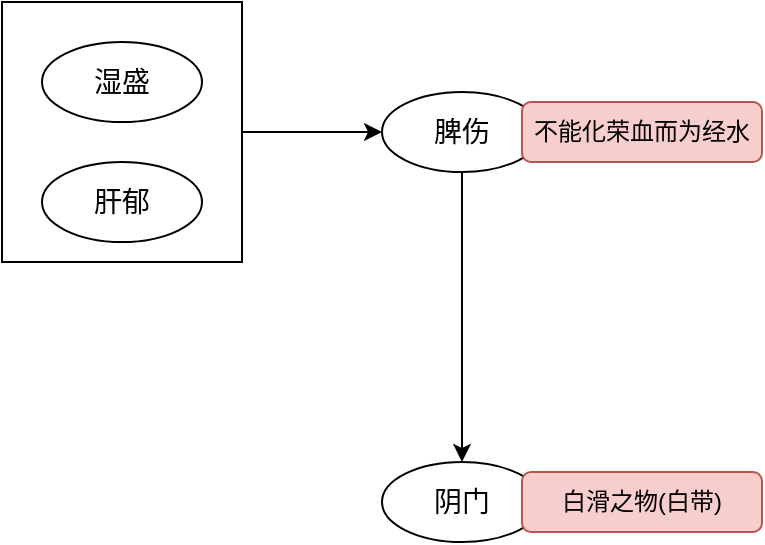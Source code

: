 <mxfile version="23.1.7" type="github">
  <diagram name="第 1 页" id="qnsRu85hqL5BaTXYxZI0">
    <mxGraphModel dx="1050" dy="557" grid="1" gridSize="10" guides="1" tooltips="1" connect="1" arrows="1" fold="1" page="1" pageScale="1" pageWidth="827" pageHeight="1169" math="0" shadow="0">
      <root>
        <mxCell id="0" />
        <mxCell id="1" parent="0" />
        <mxCell id="woRqSLo6KzbHQ52F7EDN-5" style="edgeStyle=orthogonalEdgeStyle;rounded=0;orthogonalLoop=1;jettySize=auto;html=1;exitX=1;exitY=0.5;exitDx=0;exitDy=0;entryX=0;entryY=0.5;entryDx=0;entryDy=0;" edge="1" parent="1" source="woRqSLo6KzbHQ52F7EDN-4" target="woRqSLo6KzbHQ52F7EDN-7">
          <mxGeometry relative="1" as="geometry">
            <mxPoint x="414" y="155" as="targetPoint" />
          </mxGeometry>
        </mxCell>
        <mxCell id="woRqSLo6KzbHQ52F7EDN-4" value="" style="rounded=0;whiteSpace=wrap;html=1;" vertex="1" parent="1">
          <mxGeometry x="230" y="90" width="120" height="130" as="geometry" />
        </mxCell>
        <mxCell id="woRqSLo6KzbHQ52F7EDN-1" value="湿盛" style="ellipse;whiteSpace=wrap;html=1;fontSize=14;" vertex="1" parent="1">
          <mxGeometry x="250" y="110" width="80" height="40" as="geometry" />
        </mxCell>
        <mxCell id="woRqSLo6KzbHQ52F7EDN-2" value="肝郁" style="ellipse;whiteSpace=wrap;html=1;fontSize=14;" vertex="1" parent="1">
          <mxGeometry x="250" y="170" width="80" height="40" as="geometry" />
        </mxCell>
        <mxCell id="woRqSLo6KzbHQ52F7EDN-6" value="" style="group" vertex="1" connectable="0" parent="1">
          <mxGeometry x="420" y="135" width="80" height="50" as="geometry" />
        </mxCell>
        <mxCell id="woRqSLo6KzbHQ52F7EDN-7" value="脾伤" style="ellipse;whiteSpace=wrap;html=1;fontSize=14;" vertex="1" parent="woRqSLo6KzbHQ52F7EDN-6">
          <mxGeometry width="80" height="40" as="geometry" />
        </mxCell>
        <mxCell id="woRqSLo6KzbHQ52F7EDN-11" value="不能化荣血而为经水" style="rounded=1;whiteSpace=wrap;html=1;fillColor=#f8cecc;strokeColor=#b85450;" vertex="1" parent="1">
          <mxGeometry x="490" y="140" width="120" height="30" as="geometry" />
        </mxCell>
        <mxCell id="woRqSLo6KzbHQ52F7EDN-12" value="" style="endArrow=classic;html=1;rounded=0;exitX=0.5;exitY=1;exitDx=0;exitDy=0;entryX=0.5;entryY=0;entryDx=0;entryDy=0;" edge="1" parent="1" source="woRqSLo6KzbHQ52F7EDN-7" target="woRqSLo6KzbHQ52F7EDN-13">
          <mxGeometry width="50" height="50" relative="1" as="geometry">
            <mxPoint x="530" y="310" as="sourcePoint" />
            <mxPoint x="460" y="330" as="targetPoint" />
          </mxGeometry>
        </mxCell>
        <mxCell id="woRqSLo6KzbHQ52F7EDN-13" value="阴门" style="ellipse;whiteSpace=wrap;html=1;fontSize=14;" vertex="1" parent="1">
          <mxGeometry x="420" y="320" width="80" height="40" as="geometry" />
        </mxCell>
        <mxCell id="woRqSLo6KzbHQ52F7EDN-14" value="白滑之物(白带)" style="rounded=1;whiteSpace=wrap;html=1;fillColor=#f8cecc;strokeColor=#b85450;" vertex="1" parent="1">
          <mxGeometry x="490" y="325" width="120" height="30" as="geometry" />
        </mxCell>
      </root>
    </mxGraphModel>
  </diagram>
</mxfile>
